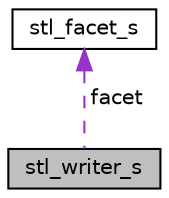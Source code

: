digraph "stl_writer_s"
{
 // LATEX_PDF_SIZE
  edge [fontname="Helvetica",fontsize="10",labelfontname="Helvetica",labelfontsize="10"];
  node [fontname="Helvetica",fontsize="10",shape=record];
  Node1 [label="stl_writer_s",height=0.2,width=0.4,color="black", fillcolor="grey75", style="filled", fontcolor="black",tooltip=" "];
  Node2 -> Node1 [dir="back",color="darkorchid3",fontsize="10",style="dashed",label=" facet" ,fontname="Helvetica"];
  Node2 [label="stl_facet_s",height=0.2,width=0.4,color="black", fillcolor="white", style="filled",URL="$structstl__facet__s.html",tooltip=" "];
}
